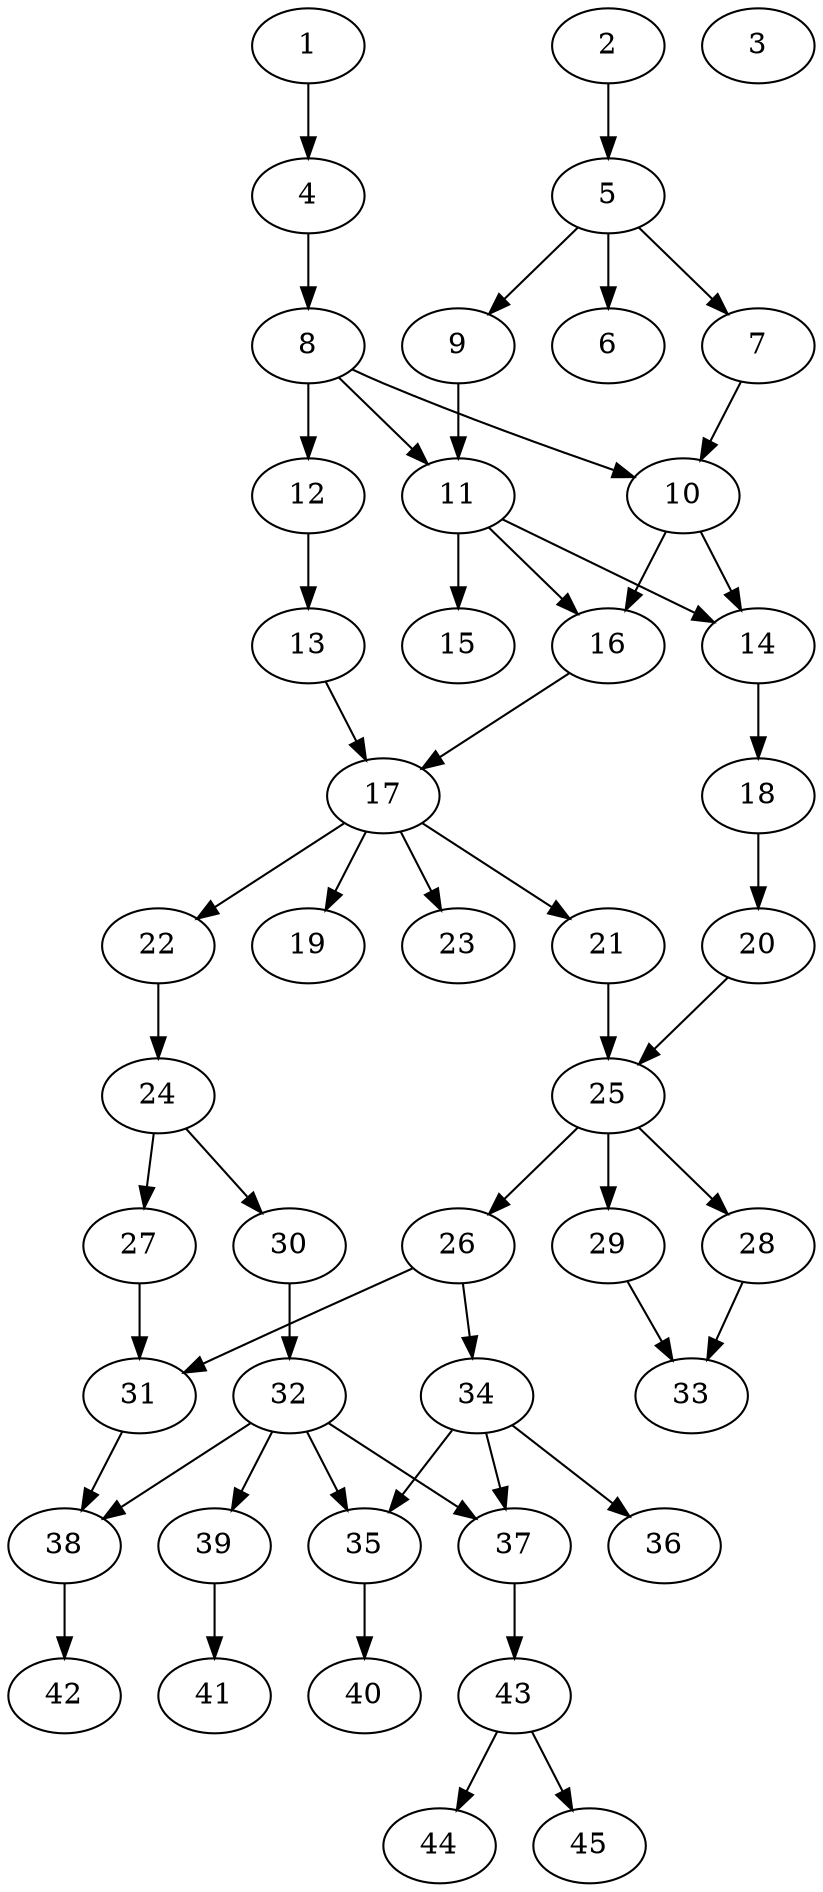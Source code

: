 // DAG automatically generated by daggen at Tue Aug  6 16:31:44 2019
// ./daggen --dot -n 45 --ccr 0.4 --fat 0.4 --regular 0.5 --density 0.5 --mindata 5242880 --maxdata 52428800 
digraph G {
  1 [size="125317120", alpha="0.01", expect_size="50126848"] 
  1 -> 4 [size ="50126848"]
  2 [size="36072960", alpha="0.14", expect_size="14429184"] 
  2 -> 5 [size ="14429184"]
  3 [size="113356800", alpha="0.15", expect_size="45342720"] 
  4 [size="92277760", alpha="0.18", expect_size="36911104"] 
  4 -> 8 [size ="36911104"]
  5 [size="62781440", alpha="0.06", expect_size="25112576"] 
  5 -> 6 [size ="25112576"]
  5 -> 7 [size ="25112576"]
  5 -> 9 [size ="25112576"]
  6 [size="87157760", alpha="0.07", expect_size="34863104"] 
  7 [size="130245120", alpha="0.18", expect_size="52098048"] 
  7 -> 10 [size ="52098048"]
  8 [size="63864320", alpha="0.03", expect_size="25545728"] 
  8 -> 10 [size ="25545728"]
  8 -> 11 [size ="25545728"]
  8 -> 12 [size ="25545728"]
  9 [size="60968960", alpha="0.03", expect_size="24387584"] 
  9 -> 11 [size ="24387584"]
  10 [size="26833920", alpha="0.15", expect_size="10733568"] 
  10 -> 14 [size ="10733568"]
  10 -> 16 [size ="10733568"]
  11 [size="130214400", alpha="0.18", expect_size="52085760"] 
  11 -> 14 [size ="52085760"]
  11 -> 15 [size ="52085760"]
  11 -> 16 [size ="52085760"]
  12 [size="17164800", alpha="0.12", expect_size="6865920"] 
  12 -> 13 [size ="6865920"]
  13 [size="100400640", alpha="0.18", expect_size="40160256"] 
  13 -> 17 [size ="40160256"]
  14 [size="70604800", alpha="0.01", expect_size="28241920"] 
  14 -> 18 [size ="28241920"]
  15 [size="57646080", alpha="0.08", expect_size="23058432"] 
  16 [size="95385600", alpha="0.05", expect_size="38154240"] 
  16 -> 17 [size ="38154240"]
  17 [size="21201920", alpha="0.04", expect_size="8480768"] 
  17 -> 19 [size ="8480768"]
  17 -> 21 [size ="8480768"]
  17 -> 22 [size ="8480768"]
  17 -> 23 [size ="8480768"]
  18 [size="126732800", alpha="0.17", expect_size="50693120"] 
  18 -> 20 [size ="50693120"]
  19 [size="25809920", alpha="0.10", expect_size="10323968"] 
  20 [size="41643520", alpha="0.01", expect_size="16657408"] 
  20 -> 25 [size ="16657408"]
  21 [size="13248000", alpha="0.11", expect_size="5299200"] 
  21 -> 25 [size ="5299200"]
  22 [size="116741120", alpha="0.05", expect_size="46696448"] 
  22 -> 24 [size ="46696448"]
  23 [size="72355840", alpha="0.16", expect_size="28942336"] 
  24 [size="63267840", alpha="0.00", expect_size="25307136"] 
  24 -> 27 [size ="25307136"]
  24 -> 30 [size ="25307136"]
  25 [size="69184000", alpha="0.13", expect_size="27673600"] 
  25 -> 26 [size ="27673600"]
  25 -> 28 [size ="27673600"]
  25 -> 29 [size ="27673600"]
  26 [size="116418560", alpha="0.18", expect_size="46567424"] 
  26 -> 31 [size ="46567424"]
  26 -> 34 [size ="46567424"]
  27 [size="29194240", alpha="0.04", expect_size="11677696"] 
  27 -> 31 [size ="11677696"]
  28 [size="54161920", alpha="0.18", expect_size="21664768"] 
  28 -> 33 [size ="21664768"]
  29 [size="35860480", alpha="0.20", expect_size="14344192"] 
  29 -> 33 [size ="14344192"]
  30 [size="93178880", alpha="0.04", expect_size="37271552"] 
  30 -> 32 [size ="37271552"]
  31 [size="97832960", alpha="0.08", expect_size="39133184"] 
  31 -> 38 [size ="39133184"]
  32 [size="44065280", alpha="0.13", expect_size="17626112"] 
  32 -> 35 [size ="17626112"]
  32 -> 37 [size ="17626112"]
  32 -> 38 [size ="17626112"]
  32 -> 39 [size ="17626112"]
  33 [size="72808960", alpha="0.12", expect_size="29123584"] 
  34 [size="48386560", alpha="0.02", expect_size="19354624"] 
  34 -> 35 [size ="19354624"]
  34 -> 36 [size ="19354624"]
  34 -> 37 [size ="19354624"]
  35 [size="49971200", alpha="0.19", expect_size="19988480"] 
  35 -> 40 [size ="19988480"]
  36 [size="127237120", alpha="0.10", expect_size="50894848"] 
  37 [size="118307840", alpha="0.02", expect_size="47323136"] 
  37 -> 43 [size ="47323136"]
  38 [size="22356480", alpha="0.13", expect_size="8942592"] 
  38 -> 42 [size ="8942592"]
  39 [size="126072320", alpha="0.07", expect_size="50428928"] 
  39 -> 41 [size ="50428928"]
  40 [size="123422720", alpha="0.06", expect_size="49369088"] 
  41 [size="28134400", alpha="0.04", expect_size="11253760"] 
  42 [size="75284480", alpha="0.00", expect_size="30113792"] 
  43 [size="33003520", alpha="0.06", expect_size="13201408"] 
  43 -> 44 [size ="13201408"]
  43 -> 45 [size ="13201408"]
  44 [size="106544640", alpha="0.01", expect_size="42617856"] 
  45 [size="117483520", alpha="0.05", expect_size="46993408"] 
}
